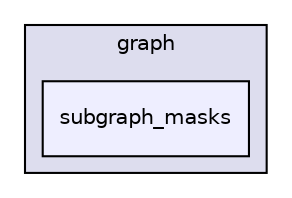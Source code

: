 digraph "/home/tbeier/src/nifty/include/nifty/graph/subgraph_masks" {
  compound=true
  node [ fontsize="10", fontname="Helvetica"];
  edge [ labelfontsize="10", labelfontname="Helvetica"];
  subgraph clusterdir_97733e685c53c2f7d0cfad6459fbedee {
    graph [ bgcolor="#ddddee", pencolor="black", label="graph" fontname="Helvetica", fontsize="10", URL="dir_97733e685c53c2f7d0cfad6459fbedee.html"]
  dir_f4e43135442c343dbe97bff63374296e [shape=box, label="subgraph_masks", style="filled", fillcolor="#eeeeff", pencolor="black", URL="dir_f4e43135442c343dbe97bff63374296e.html"];
  }
}
